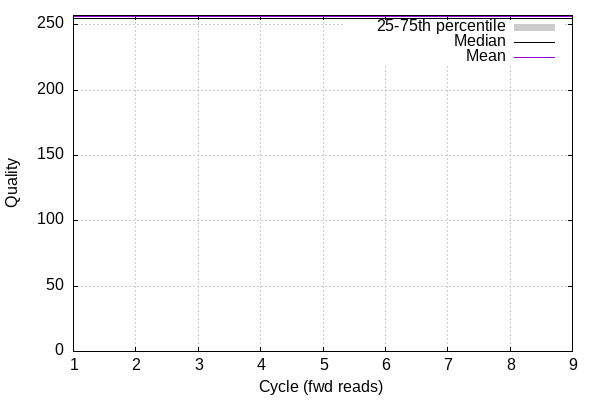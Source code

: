 
            set terminal png size 600,400 truecolor
            set output "example.stats/quals2.png"
            set grid xtics ytics y2tics back lc rgb "#cccccc"
            set multiplot
            
            set yrange [0:257]
            set ylabel "Quality"
            set xlabel "Cycle (fwd reads)"
            plot '-' using 1:2:3 with filledcurve lt 1 lc rgb "#cccccc" t '25-75th percentile' , '-' using 1:2 with lines lc rgb "#000000" t 'Median', '-' using 1:2 with lines lt 1 t 'Mean'
        1	255	255
2	255	255
3	255	255
4	255	255
5	255	255
6	255	255
7	255	255
8	255	255
9	255	255
end
1	255
2	255
3	255
4	255
5	255
6	255
7	255
8	255
9	255
end
1	256.00
2	256.00
3	256.00
4	256.00
5	256.00
6	256.00
7	256.00
8	256.00
9	256.00
end
